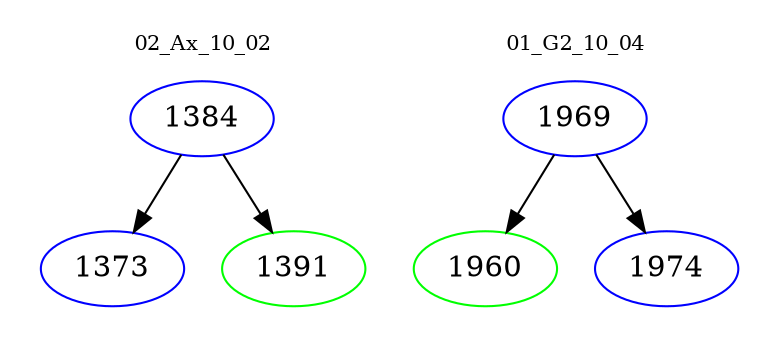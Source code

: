 digraph{
subgraph cluster_0 {
color = white
label = "02_Ax_10_02";
fontsize=10;
T0_1384 [label="1384", color="blue"]
T0_1384 -> T0_1373 [color="black"]
T0_1373 [label="1373", color="blue"]
T0_1384 -> T0_1391 [color="black"]
T0_1391 [label="1391", color="green"]
}
subgraph cluster_1 {
color = white
label = "01_G2_10_04";
fontsize=10;
T1_1969 [label="1969", color="blue"]
T1_1969 -> T1_1960 [color="black"]
T1_1960 [label="1960", color="green"]
T1_1969 -> T1_1974 [color="black"]
T1_1974 [label="1974", color="blue"]
}
}
